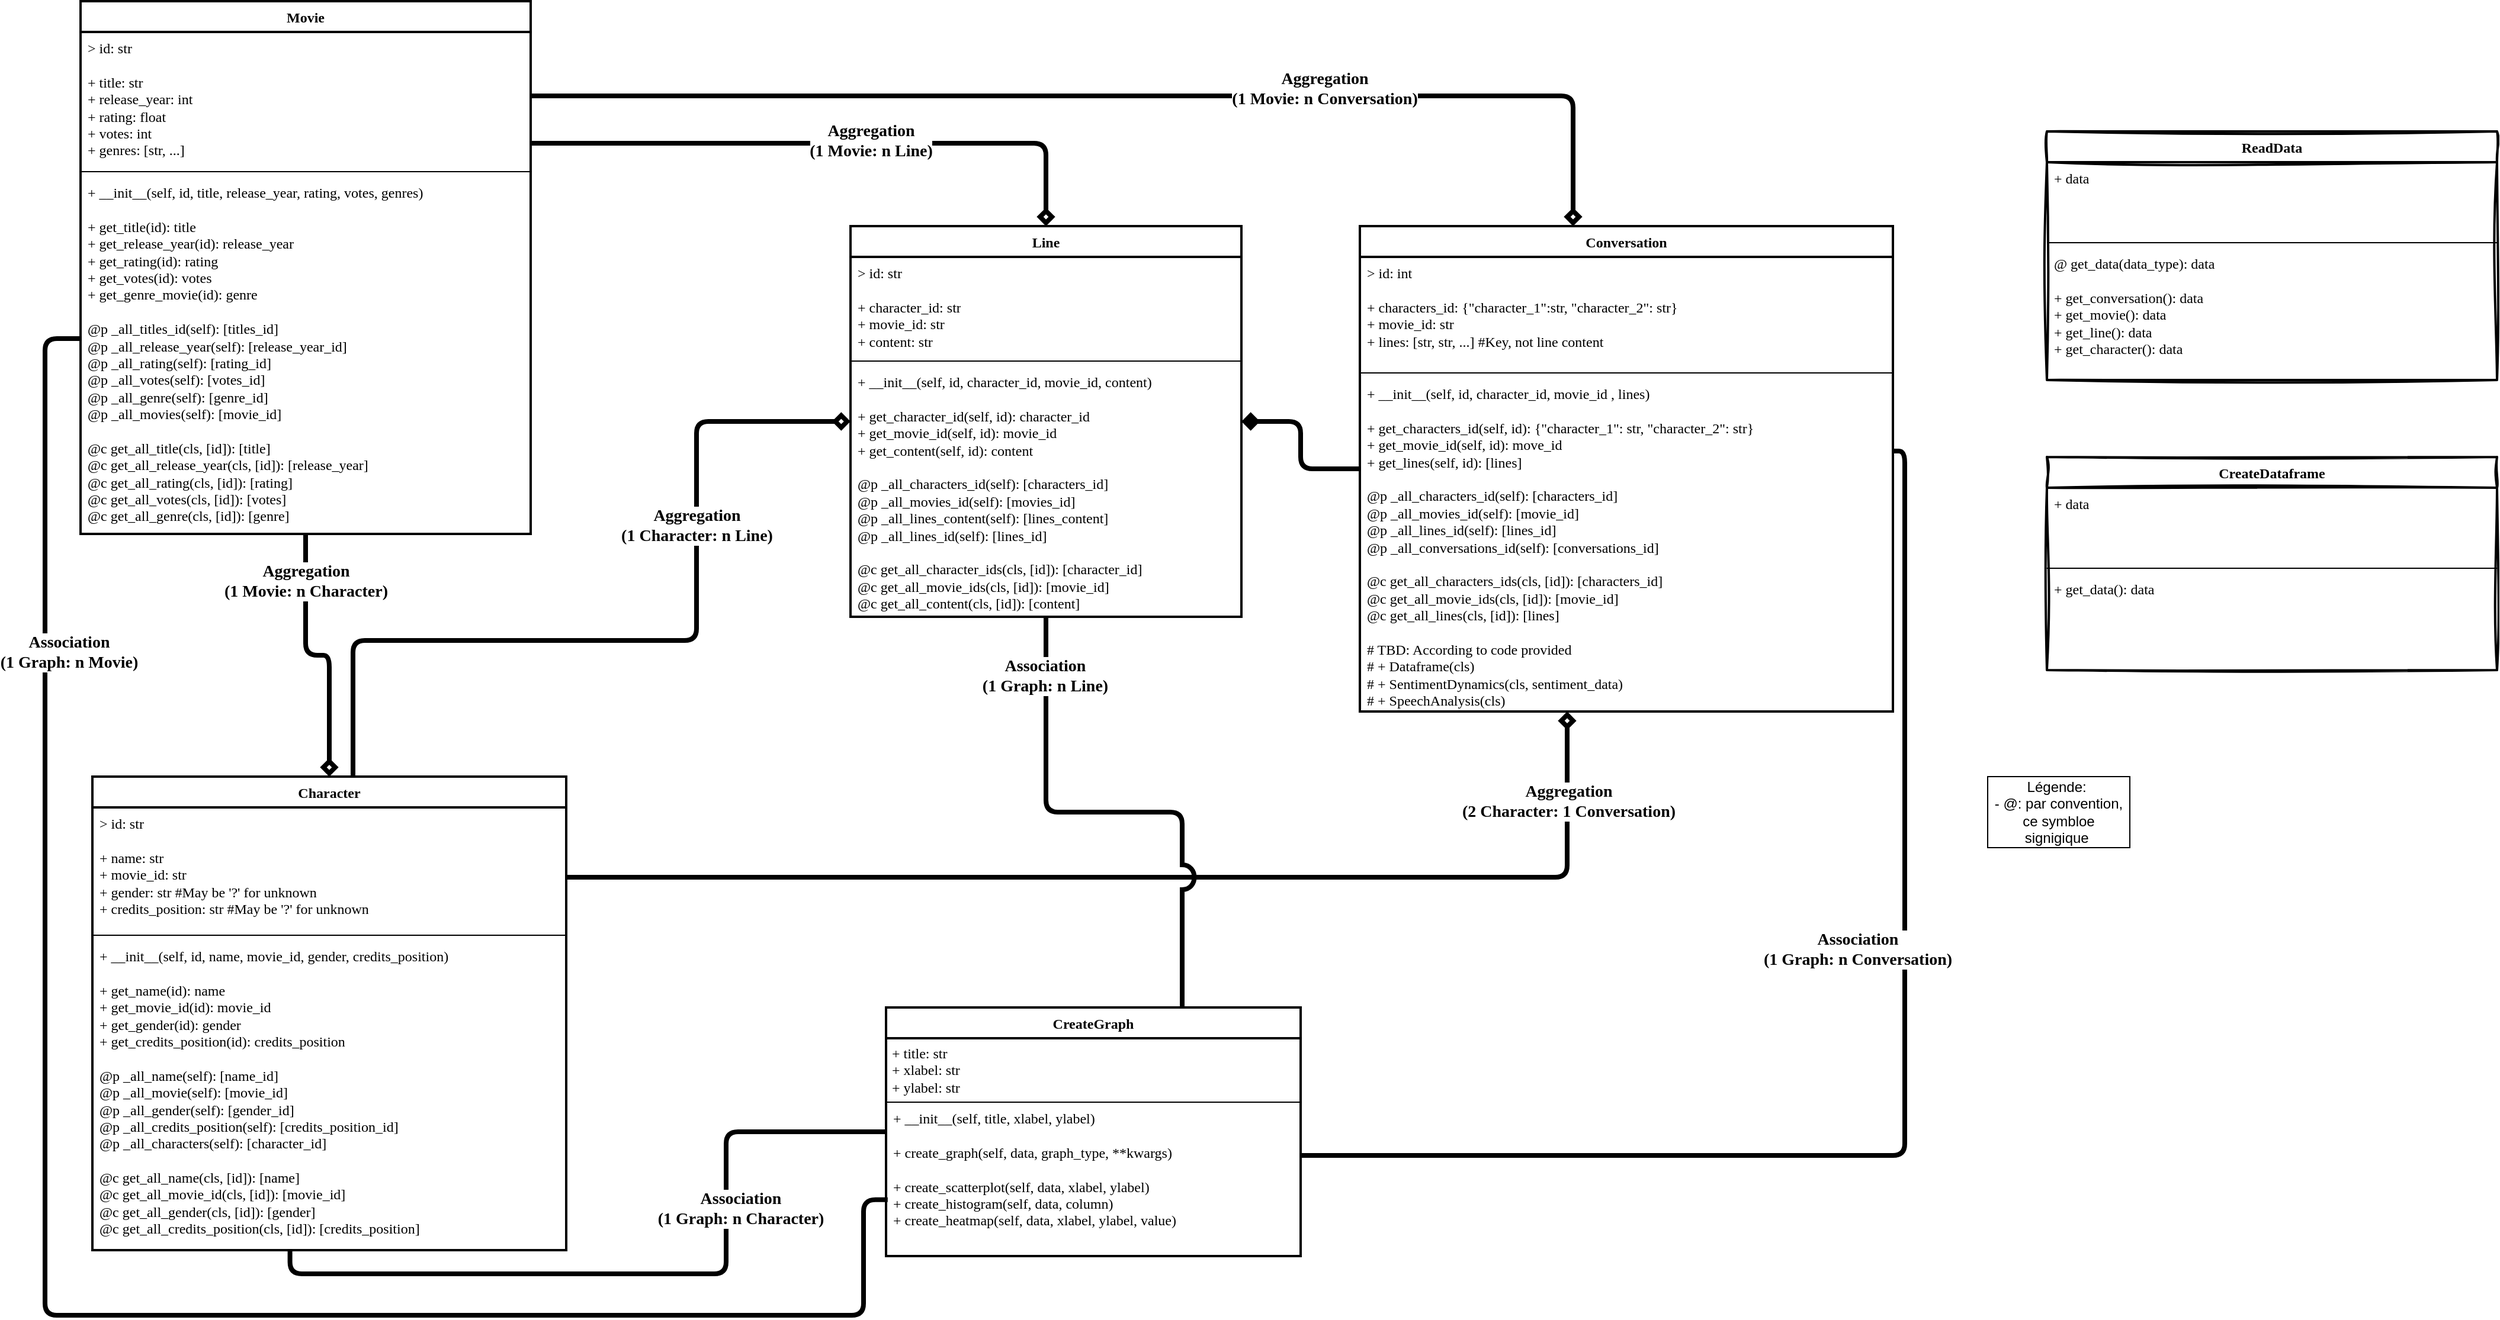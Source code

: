 <mxfile version="24.4.0" type="device">
  <diagram name="Page-1" id="Zxzcx3-kyhhhrxNMih8v">
    <mxGraphModel dx="2820" dy="561" grid="1" gridSize="10" guides="1" tooltips="1" connect="1" arrows="1" fold="1" page="1" pageScale="1" pageWidth="1654" pageHeight="1169" math="0" shadow="0">
      <root>
        <mxCell id="0" />
        <mxCell id="1" parent="0" />
        <mxCell id="pR9ksMpfzsYGPP_Z9lRX-35" style="edgeStyle=orthogonalEdgeStyle;rounded=1;orthogonalLoop=1;jettySize=auto;html=1;endArrow=diamond;endFill=0;fontFamily=Verdana;strokeWidth=4;curved=0;" parent="1" source="pR9ksMpfzsYGPP_Z9lRX-1" target="pR9ksMpfzsYGPP_Z9lRX-5" edge="1">
          <mxGeometry relative="1" as="geometry">
            <Array as="points">
              <mxPoint x="-300" y="100" />
            </Array>
          </mxGeometry>
        </mxCell>
        <mxCell id="9DV0bIwS3v9bsD313Idi-14" value="Aggregation&lt;div style=&quot;font-size: 14px;&quot;&gt;(1 Movie: n Conversation)&lt;/div&gt;" style="edgeLabel;html=1;align=center;verticalAlign=middle;resizable=0;points=[];fontStyle=1;fontSize=14;fontFamily=Verdana;" parent="pR9ksMpfzsYGPP_Z9lRX-35" vertex="1" connectable="0">
          <mxGeometry x="0.789" y="2" relative="1" as="geometry">
            <mxPoint x="-212" y="-12" as="offset" />
          </mxGeometry>
        </mxCell>
        <mxCell id="9DV0bIwS3v9bsD313Idi-15" style="edgeStyle=orthogonalEdgeStyle;rounded=1;orthogonalLoop=1;jettySize=auto;html=1;strokeWidth=4;curved=0;endArrow=diamond;endFill=0;fontFamily=Verdana;" parent="1" source="pR9ksMpfzsYGPP_Z9lRX-1" target="pR9ksMpfzsYGPP_Z9lRX-16" edge="1">
          <mxGeometry relative="1" as="geometry" />
        </mxCell>
        <mxCell id="9DV0bIwS3v9bsD313Idi-16" value="&lt;b style=&quot;font-size: 14px;&quot;&gt;&lt;font style=&quot;font-size: 14px;&quot;&gt;Aggregation&lt;/font&gt;&lt;/b&gt;&lt;div style=&quot;font-size: 14px;&quot;&gt;&lt;b style=&quot;font-size: 14px;&quot;&gt;&lt;font style=&quot;font-size: 14px;&quot;&gt;(1 Movie: n Character)&lt;/font&gt;&lt;/b&gt;&lt;/div&gt;" style="edgeLabel;html=1;align=center;verticalAlign=middle;resizable=0;points=[];fontSize=14;fontFamily=Verdana;" parent="9DV0bIwS3v9bsD313Idi-15" vertex="1" connectable="0">
          <mxGeometry x="-0.545" y="1" relative="1" as="geometry">
            <mxPoint x="-1" y="-11" as="offset" />
          </mxGeometry>
        </mxCell>
        <mxCell id="9DV0bIwS3v9bsD313Idi-22" style="edgeStyle=orthogonalEdgeStyle;rounded=1;orthogonalLoop=1;jettySize=auto;html=1;strokeWidth=4;curved=0;endArrow=diamond;endFill=0;entryX=0.5;entryY=0;entryDx=0;entryDy=0;fontFamily=Verdana;" parent="1" source="pR9ksMpfzsYGPP_Z9lRX-1" target="pR9ksMpfzsYGPP_Z9lRX-11" edge="1">
          <mxGeometry relative="1" as="geometry">
            <Array as="points">
              <mxPoint x="-745" y="140" />
            </Array>
          </mxGeometry>
        </mxCell>
        <mxCell id="9DV0bIwS3v9bsD313Idi-23" value="&lt;b style=&quot;font-size: 14px;&quot;&gt;&lt;font style=&quot;font-size: 14px;&quot;&gt;Aggregation&lt;/font&gt;&lt;/b&gt;&lt;div style=&quot;font-size: 14px;&quot;&gt;&lt;b style=&quot;font-size: 14px;&quot;&gt;&lt;font style=&quot;font-size: 14px;&quot;&gt;(1 Movie: n Line)&lt;/font&gt;&lt;/b&gt;&lt;/div&gt;" style="edgeLabel;html=1;align=center;verticalAlign=middle;resizable=0;points=[];fontSize=14;fontFamily=Verdana;" parent="9DV0bIwS3v9bsD313Idi-22" vertex="1" connectable="0">
          <mxGeometry x="0.648" y="4" relative="1" as="geometry">
            <mxPoint x="-129" y="2" as="offset" />
          </mxGeometry>
        </mxCell>
        <mxCell id="pR9ksMpfzsYGPP_Z9lRX-1" value="Movie" style="swimlane;fontStyle=1;align=center;verticalAlign=top;childLayout=stackLayout;horizontal=1;startSize=26;horizontalStack=0;resizeParent=1;resizeParentMax=0;resizeLast=0;collapsible=1;marginBottom=0;whiteSpace=wrap;html=1;fontFamily=Verdana;strokeWidth=2;" parent="1" vertex="1">
          <mxGeometry x="-1560" y="20" width="380" height="450" as="geometry">
            <mxRectangle x="-1500" y="50" width="80" height="30" as="alternateBounds" />
          </mxGeometry>
        </mxCell>
        <mxCell id="pR9ksMpfzsYGPP_Z9lRX-2" value="&lt;div&gt;&amp;gt; id: str&lt;/div&gt;&lt;div&gt;&lt;br&gt;&lt;/div&gt;&lt;div&gt;+ title: str&lt;/div&gt;&lt;div&gt;+ release_year: int&lt;/div&gt;&lt;div&gt;+ rating: float&lt;/div&gt;&lt;div&gt;+ votes: int&lt;/div&gt;&lt;div&gt;+ genres: [str, ...]&lt;/div&gt;" style="text;strokeColor=none;fillColor=none;align=left;verticalAlign=top;spacingLeft=4;spacingRight=4;overflow=hidden;rotatable=0;points=[[0,0.5],[1,0.5]];portConstraint=eastwest;whiteSpace=wrap;html=1;fontFamily=Verdana;" parent="pR9ksMpfzsYGPP_Z9lRX-1" vertex="1">
          <mxGeometry y="26" width="380" height="114" as="geometry" />
        </mxCell>
        <mxCell id="pR9ksMpfzsYGPP_Z9lRX-3" value="" style="line;strokeWidth=1;fillColor=none;align=left;verticalAlign=middle;spacingTop=-1;spacingLeft=3;spacingRight=3;rotatable=0;labelPosition=right;points=[];portConstraint=eastwest;strokeColor=inherit;fontFamily=Verdana;" parent="pR9ksMpfzsYGPP_Z9lRX-1" vertex="1">
          <mxGeometry y="140" width="380" height="8" as="geometry" />
        </mxCell>
        <mxCell id="pR9ksMpfzsYGPP_Z9lRX-4" value="+ __init__(self, id, title, release_year, rating, votes, genres)&lt;div&gt;&lt;br&gt;&lt;div&gt;+ get_title(id): title&lt;/div&gt;&lt;div&gt;+ get_release_year(id): release_year&lt;/div&gt;&lt;div&gt;&lt;div&gt;+ get_rating(id): rating&lt;/div&gt;&lt;div&gt;&lt;div&gt;&lt;span style=&quot;background-color: initial;&quot;&gt;+ get_votes(id): votes&lt;/span&gt;&lt;/div&gt;&lt;/div&gt;&lt;div&gt;&lt;div&gt;+ get_genre_movie(id): genre&lt;/div&gt;&lt;div&gt;&lt;br&gt;&lt;/div&gt;&lt;div&gt;@p _all_titles_id(self): [titles_id]&lt;/div&gt;&lt;div&gt;@p _all_release_year(self): [release_year_id]&lt;/div&gt;&lt;div&gt;@p _all_rating(self): [rating_id]&lt;/div&gt;&lt;div&gt;@p _all_votes(self): [votes_id]&lt;/div&gt;&lt;div&gt;@p _all_genre(self): [genre_id]&lt;/div&gt;&lt;div&gt;@p _all_movies(self): [movie_id]&lt;/div&gt;&lt;div&gt;&lt;br&gt;&lt;/div&gt;&lt;div&gt;@c get_all_title(cls, [id]): [title]&lt;br&gt;&lt;/div&gt;&lt;div&gt;@c get_all_release_year(cls, [id]): [release_year]&lt;br&gt;&lt;/div&gt;&lt;div&gt;@c get_all_rating(cls, [id]): [rating]&lt;br&gt;&lt;/div&gt;&lt;div&gt;@c get_all_votes(cls, [id]): [votes]&lt;br&gt;&lt;/div&gt;&lt;div&gt;&lt;/div&gt;&lt;/div&gt;&lt;div&gt;@c get_all_genre(cls, [id]): [genre]&lt;/div&gt;&lt;/div&gt;&lt;/div&gt;" style="text;strokeColor=none;fillColor=none;align=left;verticalAlign=top;spacingLeft=4;spacingRight=4;overflow=hidden;rotatable=0;points=[[0,0.5],[1,0.5]];portConstraint=eastwest;whiteSpace=wrap;html=1;fontFamily=Verdana;" parent="pR9ksMpfzsYGPP_Z9lRX-1" vertex="1">
          <mxGeometry y="148" width="380" height="302" as="geometry" />
        </mxCell>
        <mxCell id="pR9ksMpfzsYGPP_Z9lRX-15" style="edgeStyle=orthogonalEdgeStyle;rounded=1;orthogonalLoop=1;jettySize=auto;html=1;endArrow=diamond;endFill=1;fontFamily=Verdana;strokeWidth=4;curved=0;" parent="1" source="pR9ksMpfzsYGPP_Z9lRX-5" target="pR9ksMpfzsYGPP_Z9lRX-11" edge="1">
          <mxGeometry relative="1" as="geometry" />
        </mxCell>
        <mxCell id="pR9ksMpfzsYGPP_Z9lRX-5" value="Conversation" style="swimlane;fontStyle=1;align=center;verticalAlign=top;childLayout=stackLayout;horizontal=1;startSize=26;horizontalStack=0;resizeParent=1;resizeParentMax=0;resizeLast=0;collapsible=1;marginBottom=0;whiteSpace=wrap;html=1;fontFamily=Verdana;strokeWidth=2;" parent="1" vertex="1">
          <mxGeometry x="-480" y="210" width="450" height="410" as="geometry" />
        </mxCell>
        <mxCell id="pR9ksMpfzsYGPP_Z9lRX-6" value="&lt;div&gt;&amp;gt; id: int&lt;/div&gt;&lt;div&gt;&lt;br&gt;&lt;/div&gt;&lt;div&gt;+ characters_id: {&quot;character_1&quot;:str, &quot;character_2&quot;: str}&lt;/div&gt;&lt;div&gt;+ movie_id: str&lt;br&gt;&lt;/div&gt;&lt;div&gt;+ lines: [str, str, ...] #Key, not line content&lt;br&gt;&lt;/div&gt;" style="text;strokeColor=none;fillColor=none;align=left;verticalAlign=top;spacingLeft=4;spacingRight=4;overflow=hidden;rotatable=0;points=[[0,0.5],[1,0.5]];portConstraint=eastwest;whiteSpace=wrap;html=1;fontFamily=Verdana;" parent="pR9ksMpfzsYGPP_Z9lRX-5" vertex="1">
          <mxGeometry y="26" width="450" height="94" as="geometry" />
        </mxCell>
        <mxCell id="pR9ksMpfzsYGPP_Z9lRX-7" value="" style="line;strokeWidth=1;fillColor=none;align=left;verticalAlign=middle;spacingTop=-1;spacingLeft=3;spacingRight=3;rotatable=0;labelPosition=right;points=[];portConstraint=eastwest;strokeColor=inherit;fontFamily=Verdana;" parent="pR9ksMpfzsYGPP_Z9lRX-5" vertex="1">
          <mxGeometry y="120" width="450" height="8" as="geometry" />
        </mxCell>
        <mxCell id="pR9ksMpfzsYGPP_Z9lRX-8" value="&lt;div&gt;&lt;div&gt;+ __init__(self, id, character_id, movie_id , lines)&lt;/div&gt;&lt;div&gt;&lt;br&gt;&lt;/div&gt;&lt;div&gt;+ get_characters_id(self, id): {&quot;character_1&quot;: str, &quot;character_2&quot;: str}&lt;/div&gt;&lt;div&gt;+ get_movie_id(self, id): move_id&lt;/div&gt;&lt;div&gt;+ get_lines(self, id): [lines]&lt;/div&gt;&lt;div&gt;&lt;br&gt;&lt;/div&gt;&lt;div&gt;@p _all_characters_id(self): [characters_id]&lt;/div&gt;&lt;div&gt;@p _all_movies_id(self): [movie_id]&lt;/div&gt;&lt;div&gt;@p _all_lines_id(self): [lines_id]&lt;/div&gt;&lt;div&gt;@p _all_conversations_id(self): [conversations_id]&lt;/div&gt;&lt;div&gt;&lt;br&gt;&lt;/div&gt;&lt;div&gt;@c get_all_characters_ids(cls, [id]): [characters_id]&lt;/div&gt;&lt;div&gt;@c get_all_movie_ids(cls, [id]): [movie_id]&lt;/div&gt;&lt;div&gt;@c get_all_lines(cls, [id]): [lines]&lt;/div&gt;&lt;div&gt;&lt;br&gt;&lt;/div&gt;&lt;div&gt;# TBD: According to code provided&lt;/div&gt;&lt;div&gt;# + Dataframe(cls)&lt;/div&gt;&lt;/div&gt;# + SentimentDynamics(cls, sentiment_data)&lt;div&gt;# + SpeechAnalysis(cls)&lt;br&gt;&lt;/div&gt;" style="text;strokeColor=none;fillColor=none;align=left;verticalAlign=top;spacingLeft=4;spacingRight=4;overflow=hidden;rotatable=0;points=[[0,0.5],[1,0.5]];portConstraint=eastwest;whiteSpace=wrap;html=1;fontFamily=Verdana;" parent="pR9ksMpfzsYGPP_Z9lRX-5" vertex="1">
          <mxGeometry y="128" width="450" height="282" as="geometry" />
        </mxCell>
        <mxCell id="pR9ksMpfzsYGPP_Z9lRX-11" value="Line" style="swimlane;fontStyle=1;align=center;verticalAlign=top;childLayout=stackLayout;horizontal=1;startSize=26;horizontalStack=0;resizeParent=1;resizeParentMax=0;resizeLast=0;collapsible=1;marginBottom=0;whiteSpace=wrap;html=1;fontFamily=Verdana;strokeWidth=2;" parent="1" vertex="1">
          <mxGeometry x="-910" y="210" width="330" height="330" as="geometry" />
        </mxCell>
        <mxCell id="pR9ksMpfzsYGPP_Z9lRX-12" value="&lt;div&gt;&amp;gt; id: str&lt;/div&gt;&lt;div&gt;&lt;br&gt;&lt;/div&gt;&lt;div&gt;+ character_id: str&lt;br&gt;&lt;/div&gt;&lt;div&gt;+ movie_id: str&lt;/div&gt;&lt;div&gt;+ content: str&lt;/div&gt;" style="text;strokeColor=none;fillColor=none;align=left;verticalAlign=top;spacingLeft=4;spacingRight=4;overflow=hidden;rotatable=0;points=[[0,0.5],[1,0.5]];portConstraint=eastwest;whiteSpace=wrap;html=1;fontFamily=Verdana;strokeWidth=2;" parent="pR9ksMpfzsYGPP_Z9lRX-11" vertex="1">
          <mxGeometry y="26" width="330" height="84" as="geometry" />
        </mxCell>
        <mxCell id="pR9ksMpfzsYGPP_Z9lRX-13" value="" style="line;strokeWidth=1;fillColor=none;align=left;verticalAlign=middle;spacingTop=-1;spacingLeft=3;spacingRight=3;rotatable=0;labelPosition=right;points=[];portConstraint=eastwest;strokeColor=inherit;fontFamily=Verdana;" parent="pR9ksMpfzsYGPP_Z9lRX-11" vertex="1">
          <mxGeometry y="110" width="330" height="8" as="geometry" />
        </mxCell>
        <mxCell id="pR9ksMpfzsYGPP_Z9lRX-14" value="&lt;div&gt;+ __init__(self, id, character_id, movie_id, content)&lt;/div&gt;&lt;div&gt;&lt;br&gt;&lt;/div&gt;+ get_character_id(self, id): character_id&lt;div&gt;+ get_movie_id(self, id): movie_id&lt;/div&gt;&lt;div&gt;+ get_content(self, id): content&lt;/div&gt;&lt;div&gt;&lt;br&gt;&lt;/div&gt;&lt;div&gt;&lt;div&gt;@p _all_characters&lt;span style=&quot;background-color: initial;&quot;&gt;_id(self):&amp;nbsp;&lt;/span&gt;&lt;span style=&quot;background-color: initial;&quot;&gt;[characters_id]&lt;/span&gt;&lt;/div&gt;&lt;div&gt;&lt;/div&gt;&lt;div&gt;@p _all_movies&lt;span style=&quot;background-color: initial;&quot;&gt;_id(self):&amp;nbsp;&lt;/span&gt;&lt;span style=&quot;background-color: initial;&quot;&gt;[movies_id]&lt;/span&gt;&lt;/div&gt;&lt;/div&gt;&lt;div&gt;&lt;div&gt;@p _all_lines&lt;span style=&quot;background-color: initial;&quot;&gt;_content(self):&amp;nbsp;&lt;/span&gt;&lt;span style=&quot;background-color: initial;&quot;&gt;[lines_content]&lt;/span&gt;&lt;/div&gt;&lt;/div&gt;&lt;div&gt;@p _all_lines&lt;span style=&quot;background-color: initial;&quot;&gt;_id(self):&amp;nbsp;&lt;/span&gt;&lt;span style=&quot;background-color: initial;&quot;&gt;[lines_id]&lt;/span&gt;&lt;span style=&quot;background-color: initial;&quot;&gt;&lt;br&gt;&lt;/span&gt;&lt;/div&gt;&lt;div&gt;&lt;br&gt;&lt;/div&gt;&lt;div&gt;@c get_all_character_ids(cls, [id]): [character_id]&lt;/div&gt;&lt;div&gt;@c get_all_movie_ids(cls, [id]): [movie_id]&lt;/div&gt;&lt;div&gt;@c get_all_content(cls, [id]): [content]&lt;/div&gt;&lt;div&gt;&lt;br&gt;&lt;/div&gt;" style="text;strokeColor=none;fillColor=none;align=left;verticalAlign=top;spacingLeft=4;spacingRight=4;overflow=hidden;rotatable=0;points=[[0,0.5],[1,0.5]];portConstraint=eastwest;whiteSpace=wrap;html=1;fontFamily=Verdana;" parent="pR9ksMpfzsYGPP_Z9lRX-11" vertex="1">
          <mxGeometry y="118" width="330" height="212" as="geometry" />
        </mxCell>
        <mxCell id="9DV0bIwS3v9bsD313Idi-17" style="edgeStyle=orthogonalEdgeStyle;rounded=1;orthogonalLoop=1;jettySize=auto;html=1;strokeWidth=4;endArrow=diamond;endFill=0;fontFamily=Verdana;" parent="1" source="pR9ksMpfzsYGPP_Z9lRX-16" target="pR9ksMpfzsYGPP_Z9lRX-8" edge="1">
          <mxGeometry relative="1" as="geometry">
            <mxPoint x="-1360" y="730" as="sourcePoint" />
            <mxPoint x="-305.0" y="505.0" as="targetPoint" />
            <Array as="points">
              <mxPoint x="-1310" y="760" />
              <mxPoint x="-305" y="760" />
            </Array>
          </mxGeometry>
        </mxCell>
        <mxCell id="9DV0bIwS3v9bsD313Idi-18" value="&lt;b style=&quot;font-size: 14px;&quot;&gt;&lt;font style=&quot;font-size: 14px;&quot;&gt;Aggregation&lt;/font&gt;&lt;/b&gt;&lt;div style=&quot;font-size: 14px;&quot;&gt;&lt;b style=&quot;font-size: 14px;&quot;&gt;&lt;font style=&quot;font-size: 14px;&quot;&gt;(2 Character: 1 Conversation)&lt;/font&gt;&lt;/b&gt;&lt;/div&gt;" style="edgeLabel;html=1;align=center;verticalAlign=middle;resizable=0;points=[];fontSize=14;fontFamily=Verdana;" parent="9DV0bIwS3v9bsD313Idi-17" vertex="1" connectable="0">
          <mxGeometry x="0.847" y="-1" relative="1" as="geometry">
            <mxPoint as="offset" />
          </mxGeometry>
        </mxCell>
        <mxCell id="9DV0bIwS3v9bsD313Idi-19" style="edgeStyle=orthogonalEdgeStyle;rounded=1;orthogonalLoop=1;jettySize=auto;html=1;endArrow=diamond;endFill=0;strokeWidth=4;curved=0;fontFamily=Verdana;" parent="1" source="pR9ksMpfzsYGPP_Z9lRX-16" target="pR9ksMpfzsYGPP_Z9lRX-11" edge="1">
          <mxGeometry relative="1" as="geometry">
            <Array as="points">
              <mxPoint x="-1330" y="560" />
              <mxPoint x="-1040" y="560" />
              <mxPoint x="-1040" y="375" />
            </Array>
          </mxGeometry>
        </mxCell>
        <mxCell id="9DV0bIwS3v9bsD313Idi-20" value="&lt;b style=&quot;font-size: 14px;&quot;&gt;&lt;font style=&quot;font-size: 14px;&quot;&gt;Aggregation&lt;/font&gt;&lt;/b&gt;&lt;div style=&quot;font-size: 14px;&quot;&gt;&lt;b style=&quot;font-size: 14px;&quot;&gt;&lt;font style=&quot;font-size: 14px;&quot;&gt;(1 Character: n Line)&lt;/font&gt;&lt;/b&gt;&lt;/div&gt;" style="edgeLabel;html=1;align=center;verticalAlign=middle;resizable=0;points=[];fontSize=14;fontFamily=Verdana;" parent="9DV0bIwS3v9bsD313Idi-19" vertex="1" connectable="0">
          <mxGeometry x="0.756" y="1" relative="1" as="geometry">
            <mxPoint x="-42" y="89" as="offset" />
          </mxGeometry>
        </mxCell>
        <mxCell id="pR9ksMpfzsYGPP_Z9lRX-16" value="Character" style="swimlane;fontStyle=1;align=center;verticalAlign=top;childLayout=stackLayout;horizontal=1;startSize=26;horizontalStack=0;resizeParent=1;resizeParentMax=0;resizeLast=0;collapsible=1;marginBottom=0;whiteSpace=wrap;html=1;fontFamily=Verdana;strokeWidth=2;" parent="1" vertex="1">
          <mxGeometry x="-1550" y="675" width="400" height="400" as="geometry" />
        </mxCell>
        <mxCell id="pR9ksMpfzsYGPP_Z9lRX-17" value="&lt;div&gt;&amp;gt; id: str&lt;br&gt;&lt;/div&gt;&lt;div&gt;&lt;br&gt;&lt;/div&gt;&lt;div&gt;+ name: str&lt;/div&gt;&lt;div&gt;+ movie_id: str&lt;/div&gt;&lt;div&gt;+ gender: str #May be &#39;?&#39; for unknown&lt;/div&gt;&lt;div&gt;+ credits_position:&amp;nbsp;&lt;span style=&quot;background-color: initial;&quot;&gt;str #May be &#39;?&#39; for unknown&lt;/span&gt;&lt;/div&gt;" style="text;strokeColor=none;fillColor=none;align=left;verticalAlign=top;spacingLeft=4;spacingRight=4;overflow=hidden;rotatable=0;points=[[0,0.5],[1,0.5]];portConstraint=eastwest;whiteSpace=wrap;html=1;fontFamily=Verdana;" parent="pR9ksMpfzsYGPP_Z9lRX-16" vertex="1">
          <mxGeometry y="26" width="400" height="104" as="geometry" />
        </mxCell>
        <mxCell id="pR9ksMpfzsYGPP_Z9lRX-18" value="" style="line;strokeWidth=1;fillColor=none;align=left;verticalAlign=middle;spacingTop=-1;spacingLeft=3;spacingRight=3;rotatable=0;labelPosition=right;points=[];portConstraint=eastwest;strokeColor=inherit;fontFamily=Verdana;" parent="pR9ksMpfzsYGPP_Z9lRX-16" vertex="1">
          <mxGeometry y="130" width="400" height="8" as="geometry" />
        </mxCell>
        <mxCell id="pR9ksMpfzsYGPP_Z9lRX-19" value="&lt;div&gt;+ __init__(self, id, name, movie_id, gender, credits_position)&lt;/div&gt;&lt;div&gt;&lt;br&gt;&lt;/div&gt;+ get_name(id): name&amp;nbsp;&lt;div&gt;+ get_movie_id(id): movie_id&lt;/div&gt;&lt;div&gt;+ get_gender(id): gender&amp;nbsp;&lt;/div&gt;&lt;div&gt;+ get_credits_position(id): credits_position&amp;nbsp;&lt;/div&gt;&lt;div&gt;&lt;br&gt;&lt;/div&gt;&lt;div&gt;@p _all_name(self): [name_id]&lt;/div&gt;&lt;div&gt;@p _all_movie(self): [movie_id]&lt;/div&gt;&lt;div&gt;@p _all_gender(self): [gender_id]&lt;/div&gt;&lt;div&gt;@p _all_credits_position(self): [credits_position_id]&lt;/div&gt;&lt;div&gt;@p _all_characters(self): [character_id]&lt;/div&gt;&lt;div&gt;&lt;br&gt;&lt;/div&gt;&lt;div&gt;@c get_all_name(cls, [id]): [name]&lt;br&gt;&lt;/div&gt;&lt;div&gt;@c get_all_movie_id(cls, [id]): [movie_id]&lt;br&gt;&lt;/div&gt;&lt;div&gt;@c get_all_gender(cls, [id]): [gender]&lt;br&gt;&lt;/div&gt;&lt;div&gt;@c get_all_credits_position(cls, [id]): [credits_position]&lt;/div&gt;" style="text;strokeColor=none;fillColor=none;align=left;verticalAlign=top;spacingLeft=4;spacingRight=4;overflow=hidden;rotatable=0;points=[[0,0.5],[1,0.5]];portConstraint=eastwest;whiteSpace=wrap;html=1;fontFamily=Verdana;" parent="pR9ksMpfzsYGPP_Z9lRX-16" vertex="1">
          <mxGeometry y="138" width="400" height="262" as="geometry" />
        </mxCell>
        <mxCell id="9DV0bIwS3v9bsD313Idi-26" style="edgeStyle=orthogonalEdgeStyle;rounded=1;orthogonalLoop=1;jettySize=auto;html=1;strokeWidth=4;curved=0;endArrow=none;endFill=0;fontFamily=Verdana;exitX=0.004;exitY=0.634;exitDx=0;exitDy=0;exitPerimeter=0;" parent="1" source="pR9ksMpfzsYGPP_Z9lRX-25" edge="1">
          <mxGeometry relative="1" as="geometry">
            <Array as="points">
              <mxPoint x="-899" y="1130" />
              <mxPoint x="-1590" y="1130" />
              <mxPoint x="-1590" y="305" />
            </Array>
            <mxPoint x="-940" y="1130" as="sourcePoint" />
            <mxPoint x="-1560.0" y="305" as="targetPoint" />
          </mxGeometry>
        </mxCell>
        <mxCell id="9DV0bIwS3v9bsD313Idi-34" value="Association&lt;div style=&quot;font-size: 14px;&quot;&gt;(1 Graph: n Movie)&lt;/div&gt;" style="edgeLabel;html=1;align=center;verticalAlign=middle;resizable=0;points=[];fontStyle=1;fontSize=14;fontFamily=Verdana;" parent="9DV0bIwS3v9bsD313Idi-26" vertex="1" connectable="0">
          <mxGeometry x="0.697" y="1" relative="1" as="geometry">
            <mxPoint x="21" y="43" as="offset" />
          </mxGeometry>
        </mxCell>
        <mxCell id="9DV0bIwS3v9bsD313Idi-27" style="edgeStyle=orthogonalEdgeStyle;rounded=1;orthogonalLoop=1;jettySize=auto;html=1;strokeWidth=4;endArrow=none;endFill=0;fontFamily=Verdana;entryX=0.417;entryY=1.001;entryDx=0;entryDy=0;entryPerimeter=0;" parent="1" source="pR9ksMpfzsYGPP_Z9lRX-22" target="pR9ksMpfzsYGPP_Z9lRX-19" edge="1">
          <mxGeometry relative="1" as="geometry">
            <mxPoint x="-1380" y="1075" as="targetPoint" />
          </mxGeometry>
        </mxCell>
        <mxCell id="9DV0bIwS3v9bsD313Idi-33" value="Association&lt;div style=&quot;font-size: 14px;&quot;&gt;(1 Graph: n Character)&lt;/div&gt;" style="edgeLabel;html=1;align=center;verticalAlign=middle;resizable=0;points=[];fontStyle=1;fontSize=14;fontFamily=Verdana;" parent="9DV0bIwS3v9bsD313Idi-27" vertex="1" connectable="0">
          <mxGeometry x="0.593" y="-4" relative="1" as="geometry">
            <mxPoint x="269" y="-51" as="offset" />
          </mxGeometry>
        </mxCell>
        <mxCell id="9DV0bIwS3v9bsD313Idi-28" style="edgeStyle=orthogonalEdgeStyle;rounded=1;orthogonalLoop=1;jettySize=auto;html=1;strokeWidth=4;curved=0;endArrow=none;endFill=0;fontFamily=Verdana;" parent="1" source="pR9ksMpfzsYGPP_Z9lRX-22" target="pR9ksMpfzsYGPP_Z9lRX-5" edge="1">
          <mxGeometry relative="1" as="geometry">
            <Array as="points">
              <mxPoint x="-20" y="995" />
              <mxPoint x="-20" y="400" />
            </Array>
            <mxPoint x="-610" y="995.029" as="sourcePoint" />
            <mxPoint x="-40" y="555" as="targetPoint" />
          </mxGeometry>
        </mxCell>
        <mxCell id="9DV0bIwS3v9bsD313Idi-32" value="Association&lt;div style=&quot;font-size: 14px;&quot;&gt;(1 Graph: n Conversation)&lt;/div&gt;" style="edgeLabel;html=1;align=center;verticalAlign=middle;resizable=0;points=[];fontStyle=1;fontSize=14;fontFamily=Verdana;" parent="9DV0bIwS3v9bsD313Idi-28" vertex="1" connectable="0">
          <mxGeometry x="0.647" relative="1" as="geometry">
            <mxPoint x="-40" y="234" as="offset" />
          </mxGeometry>
        </mxCell>
        <mxCell id="9DV0bIwS3v9bsD313Idi-30" style="edgeStyle=orthogonalEdgeStyle;rounded=1;orthogonalLoop=1;jettySize=auto;html=1;strokeWidth=4;curved=0;jumpStyle=arc;endArrow=none;endFill=0;jumpSize=15;fontFamily=Verdana;" parent="1" source="pR9ksMpfzsYGPP_Z9lRX-22" target="pR9ksMpfzsYGPP_Z9lRX-11" edge="1">
          <mxGeometry relative="1" as="geometry">
            <Array as="points">
              <mxPoint x="-630" y="960" />
              <mxPoint x="-630" y="705" />
              <mxPoint x="-745" y="705" />
            </Array>
          </mxGeometry>
        </mxCell>
        <mxCell id="9DV0bIwS3v9bsD313Idi-31" value="Association&lt;div style=&quot;font-size: 14px;&quot;&gt;(1 Graph: n Line)&lt;/div&gt;" style="edgeLabel;html=1;align=center;verticalAlign=middle;resizable=0;points=[];fontStyle=1;fontSize=14;fontFamily=Verdana;" parent="9DV0bIwS3v9bsD313Idi-30" vertex="1" connectable="0">
          <mxGeometry x="0.771" y="1" relative="1" as="geometry">
            <mxPoint y="-1" as="offset" />
          </mxGeometry>
        </mxCell>
        <mxCell id="pR9ksMpfzsYGPP_Z9lRX-22" value="CreateGraph" style="swimlane;fontStyle=1;align=center;verticalAlign=top;childLayout=stackLayout;horizontal=1;startSize=26;horizontalStack=0;resizeParent=1;resizeParentMax=0;resizeLast=0;collapsible=1;marginBottom=0;whiteSpace=wrap;html=1;fontFamily=Verdana;strokeWidth=2;" parent="1" vertex="1">
          <mxGeometry x="-880" y="870" width="350" height="210" as="geometry" />
        </mxCell>
        <mxCell id="PQ43-9yyCIg85SZHEQiv-9" value="&amp;nbsp;+ title: str&lt;div&gt;&amp;nbsp;+ xlabel: str&lt;br&gt;&amp;nbsp;+ ylabel: str&lt;/div&gt;" style="html=1;whiteSpace=wrap;align=left;fillColor=none;fontFamily=Verdana;" parent="pR9ksMpfzsYGPP_Z9lRX-22" vertex="1">
          <mxGeometry y="26" width="350" height="54" as="geometry" />
        </mxCell>
        <mxCell id="pR9ksMpfzsYGPP_Z9lRX-25" value="&lt;div&gt;+ __init__(self, title, xlabel, ylabel)&lt;/div&gt;&lt;div&gt;&lt;br&gt;&lt;/div&gt;&lt;div&gt;+ create_graph(self, data, graph_type, **kwargs)&lt;/div&gt;&lt;div&gt;&lt;br&gt;&lt;/div&gt;&lt;div&gt;+ create_scatterplot(self, data, xlabel, ylabel)&lt;/div&gt;&lt;div&gt;+ create_histogram(self, data, column)&lt;/div&gt;&lt;div&gt;+ create_heatmap(self, data, xlabel, ylabel, value)&lt;/div&gt;" style="text;strokeColor=none;fillColor=none;align=left;verticalAlign=top;spacingLeft=4;spacingRight=4;overflow=hidden;rotatable=0;points=[[0,0.5],[1,0.5]];portConstraint=eastwest;whiteSpace=wrap;html=1;fontFamily=Verdana;" parent="pR9ksMpfzsYGPP_Z9lRX-22" vertex="1">
          <mxGeometry y="80" width="350" height="130" as="geometry" />
        </mxCell>
        <mxCell id="86KFAWvBCUm0rwUJxveK-2" value="ReadData" style="swimlane;fontStyle=1;align=center;verticalAlign=top;childLayout=stackLayout;horizontal=1;startSize=26;horizontalStack=0;resizeParent=1;resizeParentMax=0;resizeLast=0;collapsible=1;marginBottom=0;whiteSpace=wrap;html=1;fontFamily=Verdana;strokeWidth=2;sketch=1;curveFitting=1;jiggle=2;" parent="1" vertex="1">
          <mxGeometry x="100" y="130" width="380" height="210" as="geometry">
            <mxRectangle x="-1500" y="50" width="80" height="30" as="alternateBounds" />
          </mxGeometry>
        </mxCell>
        <mxCell id="86KFAWvBCUm0rwUJxveK-3" value="&lt;div&gt;+ data&lt;/div&gt;" style="text;strokeColor=none;fillColor=none;align=left;verticalAlign=top;spacingLeft=4;spacingRight=4;overflow=hidden;rotatable=0;points=[[0,0.5],[1,0.5]];portConstraint=eastwest;whiteSpace=wrap;html=1;fontFamily=Verdana;" parent="86KFAWvBCUm0rwUJxveK-2" vertex="1">
          <mxGeometry y="26" width="380" height="64" as="geometry" />
        </mxCell>
        <mxCell id="86KFAWvBCUm0rwUJxveK-4" value="" style="line;strokeWidth=1;fillColor=none;align=left;verticalAlign=middle;spacingTop=-1;spacingLeft=3;spacingRight=3;rotatable=0;labelPosition=right;points=[];portConstraint=eastwest;strokeColor=inherit;fontFamily=Verdana;" parent="86KFAWvBCUm0rwUJxveK-2" vertex="1">
          <mxGeometry y="90" width="380" height="8" as="geometry" />
        </mxCell>
        <mxCell id="86KFAWvBCUm0rwUJxveK-5" value="@ get_data(data_type): data&lt;div&gt;&lt;br&gt;&lt;/div&gt;&lt;div&gt;+ get_conversation(): data&lt;/div&gt;&lt;div&gt;+ get_movie(): data&lt;/div&gt;&lt;div&gt;+ get_line(): data&lt;/div&gt;&lt;div&gt;+ get_character(): data&lt;/div&gt;" style="text;strokeColor=none;fillColor=none;align=left;verticalAlign=top;spacingLeft=4;spacingRight=4;overflow=hidden;rotatable=0;points=[[0,0.5],[1,0.5]];portConstraint=eastwest;whiteSpace=wrap;html=1;fontFamily=Verdana;" parent="86KFAWvBCUm0rwUJxveK-2" vertex="1">
          <mxGeometry y="98" width="380" height="112" as="geometry" />
        </mxCell>
        <mxCell id="86KFAWvBCUm0rwUJxveK-6" value="CreateDataframe" style="swimlane;fontStyle=1;align=center;verticalAlign=top;childLayout=stackLayout;horizontal=1;startSize=26;horizontalStack=0;resizeParent=1;resizeParentMax=0;resizeLast=0;collapsible=1;marginBottom=0;whiteSpace=wrap;html=1;fontFamily=Verdana;strokeWidth=2;sketch=1;curveFitting=1;jiggle=2;" parent="1" vertex="1">
          <mxGeometry x="100" y="405" width="380" height="180" as="geometry">
            <mxRectangle x="-1500" y="50" width="80" height="30" as="alternateBounds" />
          </mxGeometry>
        </mxCell>
        <mxCell id="86KFAWvBCUm0rwUJxveK-7" value="&lt;div&gt;+ data&lt;/div&gt;" style="text;strokeColor=none;fillColor=none;align=left;verticalAlign=top;spacingLeft=4;spacingRight=4;overflow=hidden;rotatable=0;points=[[0,0.5],[1,0.5]];portConstraint=eastwest;whiteSpace=wrap;html=1;fontFamily=Verdana;" parent="86KFAWvBCUm0rwUJxveK-6" vertex="1">
          <mxGeometry y="26" width="380" height="64" as="geometry" />
        </mxCell>
        <mxCell id="86KFAWvBCUm0rwUJxveK-8" value="" style="line;strokeWidth=1;fillColor=none;align=left;verticalAlign=middle;spacingTop=-1;spacingLeft=3;spacingRight=3;rotatable=0;labelPosition=right;points=[];portConstraint=eastwest;strokeColor=inherit;fontFamily=Verdana;" parent="86KFAWvBCUm0rwUJxveK-6" vertex="1">
          <mxGeometry y="90" width="380" height="8" as="geometry" />
        </mxCell>
        <mxCell id="86KFAWvBCUm0rwUJxveK-9" value="+ get_data(): data" style="text;strokeColor=none;fillColor=none;align=left;verticalAlign=top;spacingLeft=4;spacingRight=4;overflow=hidden;rotatable=0;points=[[0,0.5],[1,0.5]];portConstraint=eastwest;whiteSpace=wrap;html=1;fontFamily=Verdana;" parent="86KFAWvBCUm0rwUJxveK-6" vertex="1">
          <mxGeometry y="98" width="380" height="82" as="geometry" />
        </mxCell>
        <mxCell id="xpWLs7HmxI8tc6FKi-7o-1" value="Légende:&amp;nbsp;&lt;br&gt;- @: par convention, ce symbloe signigique&amp;nbsp;" style="rounded=0;whiteSpace=wrap;html=1;" parent="1" vertex="1">
          <mxGeometry x="50" y="675" width="120" height="60" as="geometry" />
        </mxCell>
      </root>
    </mxGraphModel>
  </diagram>
</mxfile>

